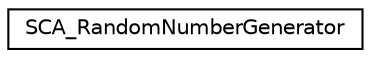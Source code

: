 digraph G
{
  edge [fontname="Helvetica",fontsize="10",labelfontname="Helvetica",labelfontsize="10"];
  node [fontname="Helvetica",fontsize="10",shape=record];
  rankdir=LR;
  Node1 [label="SCA_RandomNumberGenerator",height=0.2,width=0.4,color="black", fillcolor="white", style="filled",URL="$d2/d0b/classSCA__RandomNumberGenerator.html"];
}
